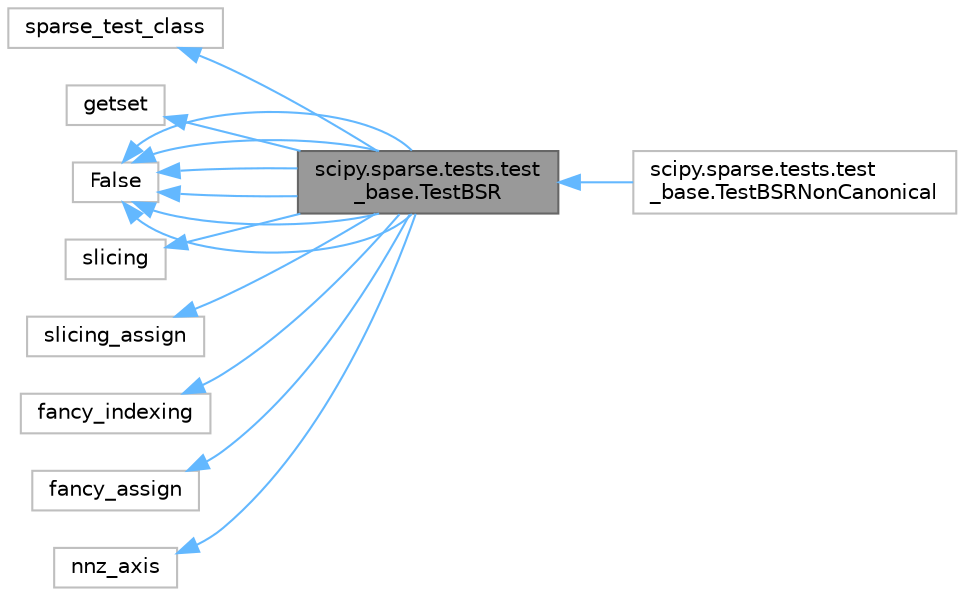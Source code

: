 digraph "scipy.sparse.tests.test_base.TestBSR"
{
 // LATEX_PDF_SIZE
  bgcolor="transparent";
  edge [fontname=Helvetica,fontsize=10,labelfontname=Helvetica,labelfontsize=10];
  node [fontname=Helvetica,fontsize=10,shape=box,height=0.2,width=0.4];
  rankdir="LR";
  Node1 [id="Node000001",label="scipy.sparse.tests.test\l_base.TestBSR",height=0.2,width=0.4,color="gray40", fillcolor="grey60", style="filled", fontcolor="black",tooltip=" "];
  Node2 -> Node1 [id="edge15_Node000001_Node000002",dir="back",color="steelblue1",style="solid",tooltip=" "];
  Node2 [id="Node000002",label="sparse_test_class",height=0.2,width=0.4,color="grey75", fillcolor="white", style="filled",URL="$de/d31/classsparse__test__class.html",tooltip=" "];
  Node3 -> Node1 [id="edge16_Node000001_Node000003",dir="back",color="steelblue1",style="solid",tooltip=" "];
  Node3 [id="Node000003",label="getset",height=0.2,width=0.4,color="grey75", fillcolor="white", style="filled",URL="$d9/d13/classgetset.html",tooltip=" "];
  Node4 -> Node1 [id="edge17_Node000001_Node000004",dir="back",color="steelblue1",style="solid",tooltip=" "];
  Node4 [id="Node000004",label="False",height=0.2,width=0.4,color="grey75", fillcolor="white", style="filled",tooltip=" "];
  Node5 -> Node1 [id="edge18_Node000001_Node000005",dir="back",color="steelblue1",style="solid",tooltip=" "];
  Node5 [id="Node000005",label="slicing",height=0.2,width=0.4,color="grey75", fillcolor="white", style="filled",URL="$dc/d8b/classslicing.html",tooltip=" "];
  Node4 -> Node1 [id="edge19_Node000001_Node000004",dir="back",color="steelblue1",style="solid",tooltip=" "];
  Node6 -> Node1 [id="edge20_Node000001_Node000006",dir="back",color="steelblue1",style="solid",tooltip=" "];
  Node6 [id="Node000006",label="slicing_assign",height=0.2,width=0.4,color="grey75", fillcolor="white", style="filled",URL="$de/d5f/classslicing__assign.html",tooltip=" "];
  Node4 -> Node1 [id="edge21_Node000001_Node000004",dir="back",color="steelblue1",style="solid",tooltip=" "];
  Node7 -> Node1 [id="edge22_Node000001_Node000007",dir="back",color="steelblue1",style="solid",tooltip=" "];
  Node7 [id="Node000007",label="fancy_indexing",height=0.2,width=0.4,color="grey75", fillcolor="white", style="filled",URL="$da/de4/classfancy__indexing.html",tooltip=" "];
  Node4 -> Node1 [id="edge23_Node000001_Node000004",dir="back",color="steelblue1",style="solid",tooltip=" "];
  Node8 -> Node1 [id="edge24_Node000001_Node000008",dir="back",color="steelblue1",style="solid",tooltip=" "];
  Node8 [id="Node000008",label="fancy_assign",height=0.2,width=0.4,color="grey75", fillcolor="white", style="filled",URL="$d3/d0f/classfancy__assign.html",tooltip=" "];
  Node4 -> Node1 [id="edge25_Node000001_Node000004",dir="back",color="steelblue1",style="solid",tooltip=" "];
  Node9 -> Node1 [id="edge26_Node000001_Node000009",dir="back",color="steelblue1",style="solid",tooltip=" "];
  Node9 [id="Node000009",label="nnz_axis",height=0.2,width=0.4,color="grey75", fillcolor="white", style="filled",URL="$dd/dc9/classnnz__axis.html",tooltip=" "];
  Node4 -> Node1 [id="edge27_Node000001_Node000004",dir="back",color="steelblue1",style="solid",tooltip=" "];
  Node1 -> Node10 [id="edge28_Node000001_Node000010",dir="back",color="steelblue1",style="solid",tooltip=" "];
  Node10 [id="Node000010",label="scipy.sparse.tests.test\l_base.TestBSRNonCanonical",height=0.2,width=0.4,color="grey75", fillcolor="white", style="filled",URL="$d0/d19/classscipy_1_1sparse_1_1tests_1_1test__base_1_1TestBSRNonCanonical.html",tooltip=" "];
}
